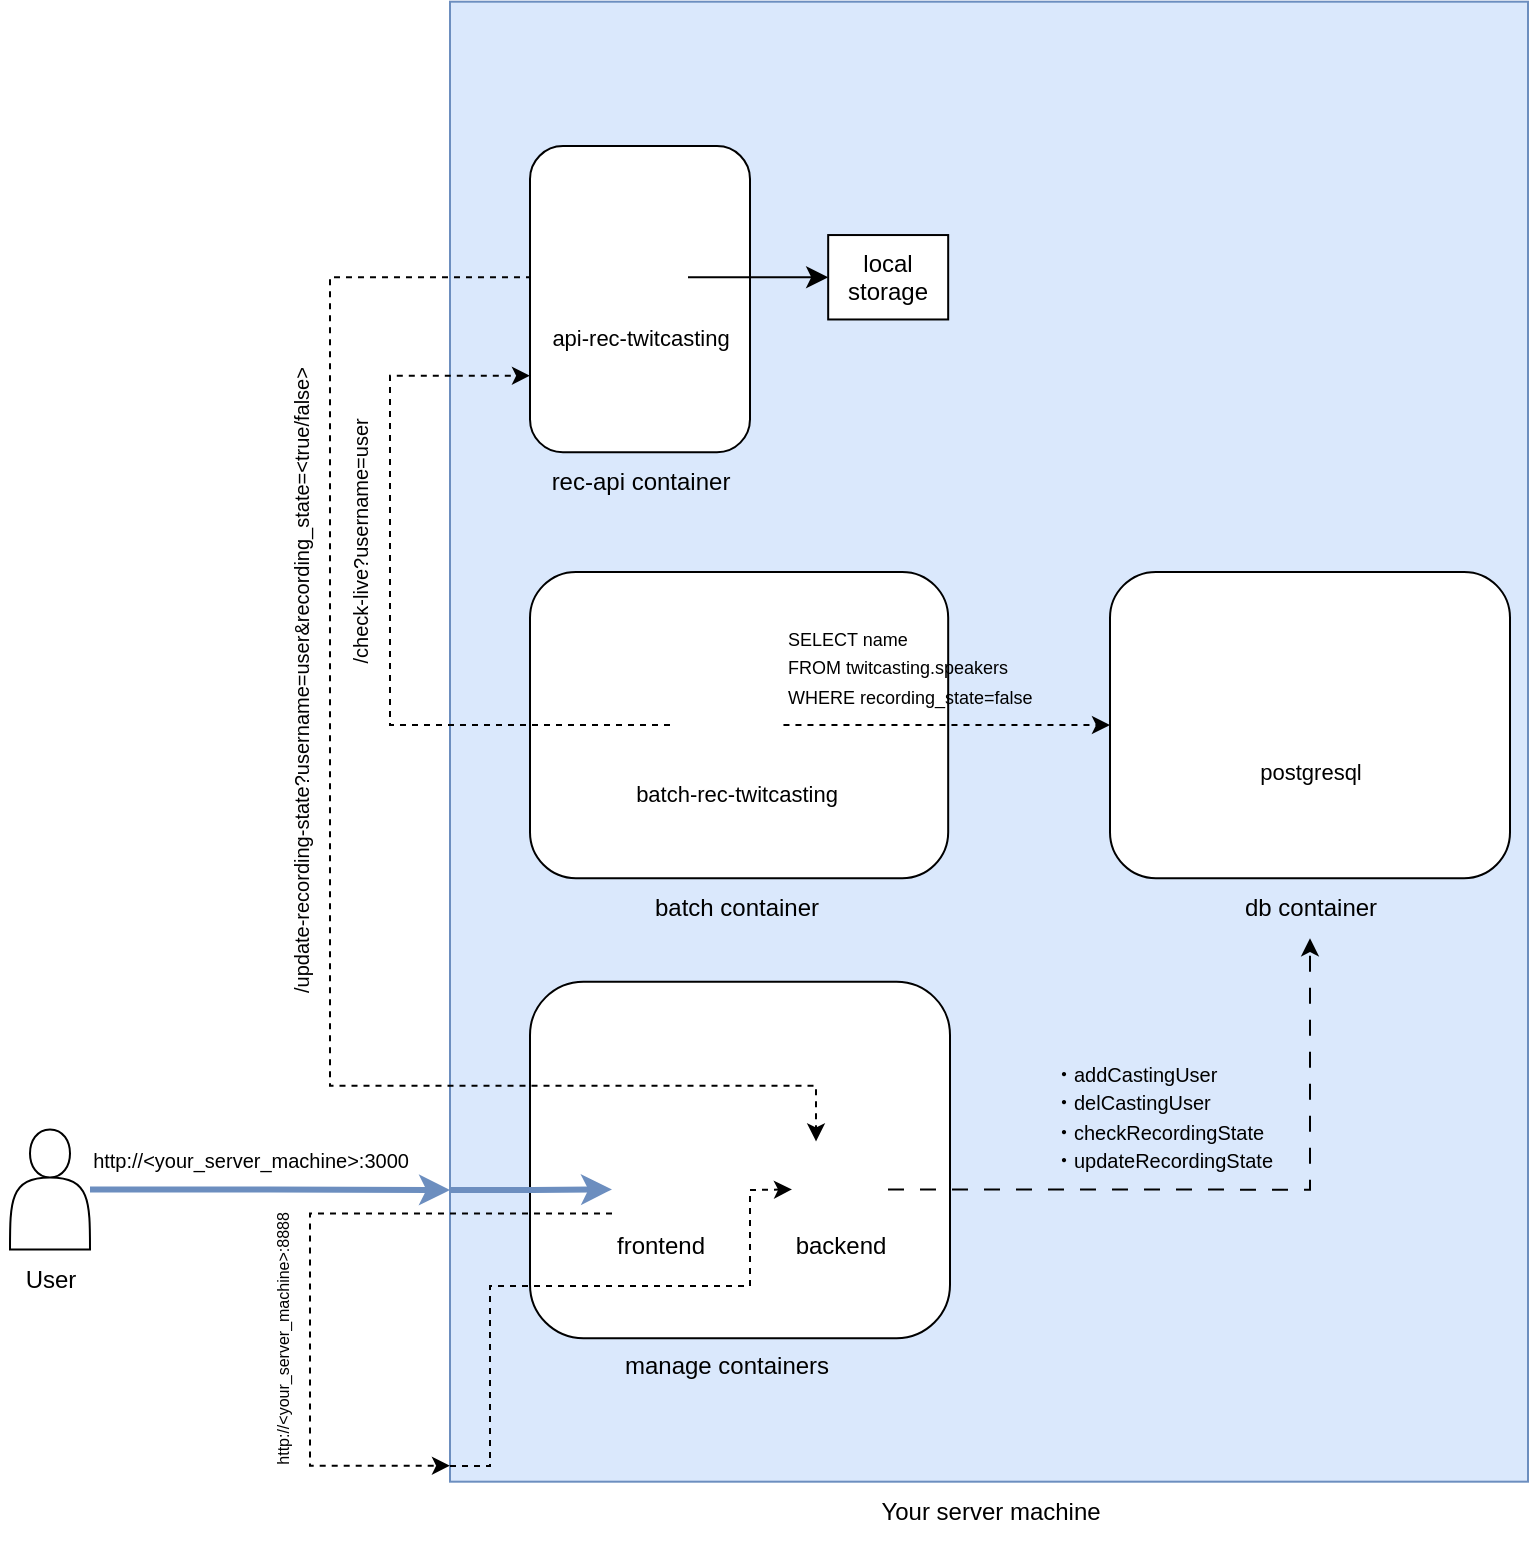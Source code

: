 <mxfile version="26.0.8">
  <diagram name="ページ1" id="Ap2iEM6SN3KxYLHmplYN">
    <mxGraphModel dx="2272" dy="881" grid="1" gridSize="10" guides="1" tooltips="1" connect="1" arrows="1" fold="1" page="1" pageScale="1" pageWidth="827" pageHeight="1169" math="0" shadow="0">
      <root>
        <mxCell id="0" />
        <mxCell id="1" parent="0" />
        <mxCell id="17p_4jpaIdI8gEVZot0U-15" value="" style="group;fillColor=#dae8fc;strokeColor=#6c8ebf;" parent="1" vertex="1" connectable="0">
          <mxGeometry x="840" y="47.843" width="539" height="740" as="geometry" />
        </mxCell>
        <mxCell id="17p_4jpaIdI8gEVZot0U-13" value="" style="group" parent="17p_4jpaIdI8gEVZot0U-15" vertex="1" connectable="0">
          <mxGeometry width="539" height="740" as="geometry" />
        </mxCell>
        <mxCell id="17p_4jpaIdI8gEVZot0U-49" value="" style="rounded=1;whiteSpace=wrap;html=1;" parent="17p_4jpaIdI8gEVZot0U-13" vertex="1">
          <mxGeometry x="40" y="490" width="210" height="178.23" as="geometry" />
        </mxCell>
        <mxCell id="17p_4jpaIdI8gEVZot0U-53" value="manage containers" style="text;html=1;align=center;verticalAlign=middle;resizable=0;points=[];autosize=1;strokeColor=none;fillColor=none;" parent="17p_4jpaIdI8gEVZot0U-13" vertex="1">
          <mxGeometry x="72.75" y="666.927" width="130" height="30" as="geometry" />
        </mxCell>
        <mxCell id="17p_4jpaIdI8gEVZot0U-56" value="" style="shape=image;html=1;verticalAlign=top;verticalLabelPosition=bottom;labelBackgroundColor=#ffffff;imageAspect=0;aspect=fixed;image=https://cdn0.iconfinder.com/data/icons/social-media-2104/24/social_media_social_media_logo_docker-128.png" parent="17p_4jpaIdI8gEVZot0U-13" vertex="1">
          <mxGeometry x="81" y="569.859" width="48" height="48" as="geometry" />
        </mxCell>
        <mxCell id="z7dUl85ZyKhkm0dhIJrr-3" style="edgeStyle=orthogonalEdgeStyle;rounded=0;orthogonalLoop=1;jettySize=auto;html=1;exitX=0;exitY=0.75;exitDx=0;exitDy=0;dashed=1;" edge="1" parent="17p_4jpaIdI8gEVZot0U-13" source="17p_4jpaIdI8gEVZot0U-56">
          <mxGeometry relative="1" as="geometry">
            <mxPoint y="732.157" as="targetPoint" />
            <Array as="points">
              <mxPoint x="-70" y="606" />
              <mxPoint x="-70" y="732" />
              <mxPoint y="732" />
            </Array>
          </mxGeometry>
        </mxCell>
        <mxCell id="17p_4jpaIdI8gEVZot0U-70" value="frontend" style="text;html=1;align=center;verticalAlign=middle;resizable=0;points=[];autosize=1;strokeColor=none;fillColor=none;" parent="17p_4jpaIdI8gEVZot0U-13" vertex="1">
          <mxGeometry x="70" y="606.927" width="70" height="30" as="geometry" />
        </mxCell>
        <mxCell id="17p_4jpaIdI8gEVZot0U-71" value="" style="shape=image;html=1;verticalAlign=top;verticalLabelPosition=bottom;labelBackgroundColor=#ffffff;imageAspect=0;aspect=fixed;image=https://cdn0.iconfinder.com/data/icons/social-media-2104/24/social_media_social_media_logo_docker-128.png" parent="17p_4jpaIdI8gEVZot0U-13" vertex="1">
          <mxGeometry x="171" y="569.859" width="48" height="48" as="geometry" />
        </mxCell>
        <mxCell id="17p_4jpaIdI8gEVZot0U-72" value="backend" style="text;html=1;align=center;verticalAlign=middle;resizable=0;points=[];autosize=1;strokeColor=none;fillColor=none;" parent="17p_4jpaIdI8gEVZot0U-13" vertex="1">
          <mxGeometry x="160" y="606.927" width="70" height="30" as="geometry" />
        </mxCell>
        <mxCell id="17p_4jpaIdI8gEVZot0U-84" value="" style="group" parent="17p_4jpaIdI8gEVZot0U-13" vertex="1" connectable="0">
          <mxGeometry x="40" y="285.1" width="304.095" height="183.14" as="geometry" />
        </mxCell>
        <mxCell id="17p_4jpaIdI8gEVZot0U-86" value="" style="rounded=1;whiteSpace=wrap;html=1;" parent="17p_4jpaIdI8gEVZot0U-84" vertex="1">
          <mxGeometry width="209.091" height="153.141" as="geometry" />
        </mxCell>
        <mxCell id="17p_4jpaIdI8gEVZot0U-97" value="batch container" style="text;html=1;align=center;verticalAlign=middle;resizable=0;points=[];autosize=1;strokeColor=none;fillColor=none;" parent="17p_4jpaIdI8gEVZot0U-84" vertex="1">
          <mxGeometry x="47.727" y="153.139" width="110" height="30" as="geometry" />
        </mxCell>
        <mxCell id="17p_4jpaIdI8gEVZot0U-104" value="&lt;font style=&quot;font-size: 9px;&quot;&gt;SELECT name&amp;nbsp;&lt;/font&gt;&lt;div&gt;&lt;font style=&quot;font-size: 9px;&quot;&gt;&lt;font style=&quot;background-color: transparent; color: light-dark(rgb(0, 0, 0), rgb(255, 255, 255));&quot;&gt;FROM twitcasting.&lt;/font&gt;&lt;font style=&quot;background-color: transparent; color: light-dark(rgb(0, 0, 0), rgb(255, 255, 255));&quot;&gt;speakers&amp;nbsp;&lt;/font&gt;&lt;/font&gt;&lt;/div&gt;&lt;div&gt;&lt;font style=&quot;background-color: transparent; color: light-dark(rgb(0, 0, 0), rgb(255, 255, 255)); font-size: 9px;&quot;&gt;WHERE recording_state=false&lt;/font&gt;&lt;/div&gt;" style="text;html=1;align=left;verticalAlign=middle;resizable=0;points=[];autosize=1;strokeColor=none;fillColor=none;" parent="17p_4jpaIdI8gEVZot0U-84" vertex="1">
          <mxGeometry x="126.725" y="17.057" width="150" height="60" as="geometry" />
        </mxCell>
        <mxCell id="3h0nLJYQ_S2lUMBBd0ub-7" value="" style="shape=image;html=1;verticalAlign=top;verticalLabelPosition=bottom;labelBackgroundColor=#ffffff;imageAspect=0;aspect=fixed;image=https://cdn0.iconfinder.com/data/icons/social-media-2104/24/social_media_social_media_logo_docker-128.png" parent="17p_4jpaIdI8gEVZot0U-84" vertex="1">
          <mxGeometry x="70" y="48.2" width="56.73" height="56.73" as="geometry" />
        </mxCell>
        <mxCell id="3h0nLJYQ_S2lUMBBd0ub-8" value="&lt;span class=&quot;AppHeader-context-item-label&quot; style=&quot;box-sizing: border-box; display: inline-block; overflow: hidden; text-overflow: ellipsis; text-wrap-mode: nowrap;&quot;&gt;&lt;font style=&quot;color: rgb(0, 0, 0); font-size: 11px;&quot;&gt;batch-rec-twitcasting&lt;/font&gt;&lt;/span&gt;" style="text;html=1;align=center;verticalAlign=middle;resizable=0;points=[];autosize=1;strokeColor=none;fillColor=none;" parent="17p_4jpaIdI8gEVZot0U-84" vertex="1">
          <mxGeometry x="42.73" y="97.057" width="120" height="30" as="geometry" />
        </mxCell>
        <mxCell id="17p_4jpaIdI8gEVZot0U-119" style="edgeStyle=orthogonalEdgeStyle;rounded=0;orthogonalLoop=1;jettySize=auto;html=1;entryX=0.25;entryY=0;entryDx=0;entryDy=0;exitX=1;exitY=0.5;exitDx=0;exitDy=0;dashed=1;" parent="17p_4jpaIdI8gEVZot0U-13" source="17p_4jpaIdI8gEVZot0U-19" target="17p_4jpaIdI8gEVZot0U-71" edge="1">
          <mxGeometry relative="1" as="geometry">
            <Array as="points">
              <mxPoint x="-60" y="138" />
              <mxPoint x="-60" y="542" />
              <mxPoint x="183" y="542" />
            </Array>
          </mxGeometry>
        </mxCell>
        <mxCell id="17p_4jpaIdI8gEVZot0U-17" value="" style="rounded=1;whiteSpace=wrap;html=1;" parent="17p_4jpaIdI8gEVZot0U-13" vertex="1">
          <mxGeometry x="40" y="72.16" width="110" height="153.14" as="geometry" />
        </mxCell>
        <mxCell id="17p_4jpaIdI8gEVZot0U-19" value="" style="shape=image;html=1;verticalAlign=top;verticalLabelPosition=bottom;labelBackgroundColor=#ffffff;imageAspect=0;aspect=fixed;image=https://cdn0.iconfinder.com/data/icons/social-media-2104/24/social_media_social_media_logo_docker-128.png" parent="17p_4jpaIdI8gEVZot0U-13" vertex="1">
          <mxGeometry x="71" y="113.789" width="48" height="48" as="geometry" />
        </mxCell>
        <mxCell id="17p_4jpaIdI8gEVZot0U-69" value="&lt;span class=&quot;AppHeader-context-item-label&quot; style=&quot;box-sizing: border-box; display: inline-block; overflow: hidden; text-overflow: ellipsis; text-wrap-mode: nowrap;&quot;&gt;&lt;font style=&quot;color: rgb(0, 0, 0); font-size: 11px;&quot;&gt;api-rec-twitcasting&lt;/font&gt;&lt;/span&gt;" style="text;html=1;align=center;verticalAlign=middle;resizable=0;points=[];autosize=1;strokeColor=none;fillColor=none;" parent="17p_4jpaIdI8gEVZot0U-13" vertex="1">
          <mxGeometry x="40" y="153.667" width="110" height="30" as="geometry" />
        </mxCell>
        <mxCell id="17p_4jpaIdI8gEVZot0U-92" style="edgeStyle=orthogonalEdgeStyle;rounded=0;orthogonalLoop=1;jettySize=auto;html=1;dashed=1;entryX=0;entryY=0.75;entryDx=0;entryDy=0;exitX=0;exitY=0.5;exitDx=0;exitDy=0;" parent="17p_4jpaIdI8gEVZot0U-13" source="3h0nLJYQ_S2lUMBBd0ub-7" target="17p_4jpaIdI8gEVZot0U-17" edge="1">
          <mxGeometry relative="1" as="geometry">
            <mxPoint x="40" y="132.157" as="targetPoint" />
            <Array as="points">
              <mxPoint x="-30" y="362" />
              <mxPoint x="-30" y="187" />
            </Array>
            <mxPoint x="113.276" y="351.99" as="sourcePoint" />
          </mxGeometry>
        </mxCell>
        <mxCell id="17p_4jpaIdI8gEVZot0U-94" value="&lt;font style=&quot;font-size: 10px;&quot;&gt;・addCastingUser&lt;/font&gt;&lt;div&gt;&lt;span style=&quot;font-size: 10px;&quot;&gt;・delCastingUser&lt;br&gt;&lt;/span&gt;&lt;div&gt;&lt;font style=&quot;font-size: 10px;&quot;&gt;・checkRecordingState&lt;/font&gt;&lt;/div&gt;&lt;div&gt;&lt;font style=&quot;font-size: 10px;&quot;&gt;・updateRecordingState&lt;/font&gt;&lt;/div&gt;&lt;/div&gt;" style="text;html=1;align=left;verticalAlign=middle;resizable=0;points=[];autosize=1;strokeColor=none;fillColor=none;rotation=0;" parent="17p_4jpaIdI8gEVZot0U-13" vertex="1">
          <mxGeometry x="300" y="522.157" width="130" height="70" as="geometry" />
        </mxCell>
        <mxCell id="17p_4jpaIdI8gEVZot0U-103" style="edgeStyle=orthogonalEdgeStyle;rounded=0;orthogonalLoop=1;jettySize=auto;html=1;dashed=1;entryX=0;entryY=0.5;entryDx=0;entryDy=0;" parent="17p_4jpaIdI8gEVZot0U-13" source="3h0nLJYQ_S2lUMBBd0ub-7" target="3h0nLJYQ_S2lUMBBd0ub-2" edge="1">
          <mxGeometry relative="1" as="geometry">
            <mxPoint x="172.808" y="369.133" as="sourcePoint" />
            <mxPoint x="355" y="370.09" as="targetPoint" />
          </mxGeometry>
        </mxCell>
        <mxCell id="17p_4jpaIdI8gEVZot0U-81" style="edgeStyle=orthogonalEdgeStyle;rounded=0;orthogonalLoop=1;jettySize=auto;html=1;dashed=1;dashPattern=8 8;exitX=1;exitY=0.5;exitDx=0;exitDy=0;" parent="17p_4jpaIdI8gEVZot0U-13" source="17p_4jpaIdI8gEVZot0U-71" target="3h0nLJYQ_S2lUMBBd0ub-1" edge="1">
          <mxGeometry relative="1" as="geometry">
            <Array as="points">
              <mxPoint x="270" y="594" />
              <mxPoint x="430" y="594" />
            </Array>
            <mxPoint x="447" y="411.777" as="targetPoint" />
          </mxGeometry>
        </mxCell>
        <mxCell id="17p_4jpaIdI8gEVZot0U-120" value="&lt;font style=&quot;font-size: 10px;&quot;&gt;/update-recording-state?username=user&amp;amp;recording_state=&amp;lt;true/false&amp;gt;&lt;/font&gt;" style="text;html=1;align=center;verticalAlign=middle;resizable=0;points=[];autosize=1;strokeColor=none;fillColor=none;rotation=-90;" parent="17p_4jpaIdI8gEVZot0U-13" vertex="1">
          <mxGeometry x="-245" y="324.697" width="340" height="30" as="geometry" />
        </mxCell>
        <mxCell id="3h0nLJYQ_S2lUMBBd0ub-1" value="db container" style="text;html=1;align=center;verticalAlign=middle;resizable=0;points=[];autosize=1;strokeColor=none;fillColor=none;" parent="17p_4jpaIdI8gEVZot0U-13" vertex="1">
          <mxGeometry x="385" y="438.24" width="90" height="30" as="geometry" />
        </mxCell>
        <mxCell id="3h0nLJYQ_S2lUMBBd0ub-2" value="" style="rounded=1;whiteSpace=wrap;html=1;" parent="17p_4jpaIdI8gEVZot0U-13" vertex="1">
          <mxGeometry x="330" y="285.101" width="200" height="153.137" as="geometry" />
        </mxCell>
        <mxCell id="3h0nLJYQ_S2lUMBBd0ub-3" value="" style="shape=image;html=1;verticalAlign=top;verticalLabelPosition=bottom;labelBackgroundColor=#ffffff;imageAspect=0;aspect=fixed;image=https://cdn0.iconfinder.com/data/icons/social-media-2104/24/social_media_social_media_logo_docker-128.png" parent="17p_4jpaIdI8gEVZot0U-13" vertex="1">
          <mxGeometry x="406" y="331.059" width="48" height="48" as="geometry" />
        </mxCell>
        <mxCell id="3h0nLJYQ_S2lUMBBd0ub-4" value="&lt;span class=&quot;AppHeader-context-item-label&quot; style=&quot;box-sizing: border-box; display: inline-block; overflow: hidden; text-overflow: ellipsis; text-wrap-mode: nowrap;&quot;&gt;&lt;font style=&quot;color: rgb(0, 0, 0); font-size: 11px;&quot;&gt;postgresql&lt;/font&gt;&lt;/span&gt;" style="text;html=1;align=center;verticalAlign=middle;resizable=0;points=[];autosize=1;strokeColor=none;fillColor=none;" parent="17p_4jpaIdI8gEVZot0U-13" vertex="1">
          <mxGeometry x="395" y="370.937" width="70" height="30" as="geometry" />
        </mxCell>
        <mxCell id="3h0nLJYQ_S2lUMBBd0ub-5" value="local storage" style="whiteSpace=wrap;html=1;verticalAlign=top;labelBackgroundColor=#ffffff;" parent="17p_4jpaIdI8gEVZot0U-15" vertex="1">
          <mxGeometry x="189.09" y="116.68" width="60" height="42.21" as="geometry" />
        </mxCell>
        <mxCell id="3h0nLJYQ_S2lUMBBd0ub-6" value="" style="edgeStyle=none;curved=1;rounded=0;orthogonalLoop=1;jettySize=auto;html=1;fontSize=12;startSize=8;endSize=8;" parent="17p_4jpaIdI8gEVZot0U-15" source="17p_4jpaIdI8gEVZot0U-19" target="3h0nLJYQ_S2lUMBBd0ub-5" edge="1">
          <mxGeometry relative="1" as="geometry" />
        </mxCell>
        <mxCell id="17p_4jpaIdI8gEVZot0U-25" value="rec-api container" style="text;html=1;align=center;verticalAlign=middle;resizable=0;points=[];autosize=1;strokeColor=none;fillColor=none;" parent="17p_4jpaIdI8gEVZot0U-15" vertex="1">
          <mxGeometry x="40" y="225.09" width="110" height="30" as="geometry" />
        </mxCell>
        <mxCell id="17p_4jpaIdI8gEVZot0U-79" style="edgeStyle=orthogonalEdgeStyle;rounded=0;orthogonalLoop=1;jettySize=auto;html=1;fillColor=#dae8fc;strokeColor=#6c8ebf;strokeWidth=3;" parent="1" source="17p_4jpaIdI8gEVZot0U-78" edge="1">
          <mxGeometry relative="1" as="geometry">
            <mxPoint x="840" y="642" as="targetPoint" />
          </mxGeometry>
        </mxCell>
        <mxCell id="17p_4jpaIdI8gEVZot0U-78" value="" style="shape=actor;whiteSpace=wrap;html=1;" parent="1" vertex="1">
          <mxGeometry x="620" y="611.7" width="40" height="60" as="geometry" />
        </mxCell>
        <mxCell id="17p_4jpaIdI8gEVZot0U-80" value="User" style="text;html=1;align=center;verticalAlign=middle;resizable=0;points=[];autosize=1;strokeColor=none;fillColor=none;" parent="1" vertex="1">
          <mxGeometry x="615" y="671.7" width="50" height="30" as="geometry" />
        </mxCell>
        <mxCell id="17p_4jpaIdI8gEVZot0U-111" value="&lt;font style=&quot;font-size: 10px; line-height: 100%;&quot;&gt;http://&amp;lt;your_server_machine&amp;gt;:3000&lt;/font&gt;" style="text;html=1;align=center;verticalAlign=middle;resizable=0;points=[];autosize=1;strokeColor=none;fillColor=none;" parent="1" vertex="1">
          <mxGeometry x="650" y="611.7" width="180" height="30" as="geometry" />
        </mxCell>
        <mxCell id="17p_4jpaIdI8gEVZot0U-95" value="&lt;font style=&quot;font-size: 10px;&quot;&gt;/check-live?username=user&lt;/font&gt;" style="text;html=1;align=center;verticalAlign=middle;resizable=0;points=[];autosize=1;strokeColor=none;fillColor=none;rotation=-90;" parent="1" vertex="1">
          <mxGeometry x="720.005" y="302.939" width="150" height="30" as="geometry" />
        </mxCell>
        <mxCell id="z7dUl85ZyKhkm0dhIJrr-1" value="Your server machine" style="text;html=1;align=center;verticalAlign=middle;resizable=0;points=[];autosize=1;strokeColor=none;fillColor=none;" vertex="1" parent="1">
          <mxGeometry x="1044.5" y="788" width="130" height="30" as="geometry" />
        </mxCell>
        <mxCell id="z7dUl85ZyKhkm0dhIJrr-4" value="" style="endArrow=classic;html=1;rounded=0;entryX=0;entryY=0.5;entryDx=0;entryDy=0;dashed=1;" edge="1" parent="1" target="17p_4jpaIdI8gEVZot0U-71">
          <mxGeometry width="50" height="50" relative="1" as="geometry">
            <mxPoint x="840" y="780" as="sourcePoint" />
            <mxPoint x="1020" y="420" as="targetPoint" />
            <Array as="points">
              <mxPoint x="860" y="780" />
              <mxPoint x="860" y="730" />
              <mxPoint x="860" y="690" />
              <mxPoint x="940" y="690" />
              <mxPoint x="990" y="690" />
              <mxPoint x="990" y="642" />
            </Array>
          </mxGeometry>
        </mxCell>
        <mxCell id="z7dUl85ZyKhkm0dhIJrr-5" style="edgeStyle=orthogonalEdgeStyle;rounded=0;orthogonalLoop=1;jettySize=auto;html=1;fillColor=#dae8fc;strokeColor=#6c8ebf;strokeWidth=3;entryX=0;entryY=0.5;entryDx=0;entryDy=0;" edge="1" parent="1" target="17p_4jpaIdI8gEVZot0U-56">
          <mxGeometry relative="1" as="geometry">
            <mxPoint x="840" y="642" as="sourcePoint" />
            <mxPoint x="850" y="652" as="targetPoint" />
            <Array as="points">
              <mxPoint x="881" y="642" />
            </Array>
          </mxGeometry>
        </mxCell>
        <mxCell id="z7dUl85ZyKhkm0dhIJrr-6" value="&lt;font style=&quot;font-size: 8px; line-height: 100%;&quot;&gt;http://&amp;lt;your_server_machine&amp;gt;:8888&lt;/font&gt;" style="text;html=1;align=center;verticalAlign=middle;resizable=0;points=[];autosize=1;strokeColor=none;fillColor=none;rotation=-90;" vertex="1" parent="1">
          <mxGeometry x="680" y="701.7" width="150" height="30" as="geometry" />
        </mxCell>
      </root>
    </mxGraphModel>
  </diagram>
</mxfile>
